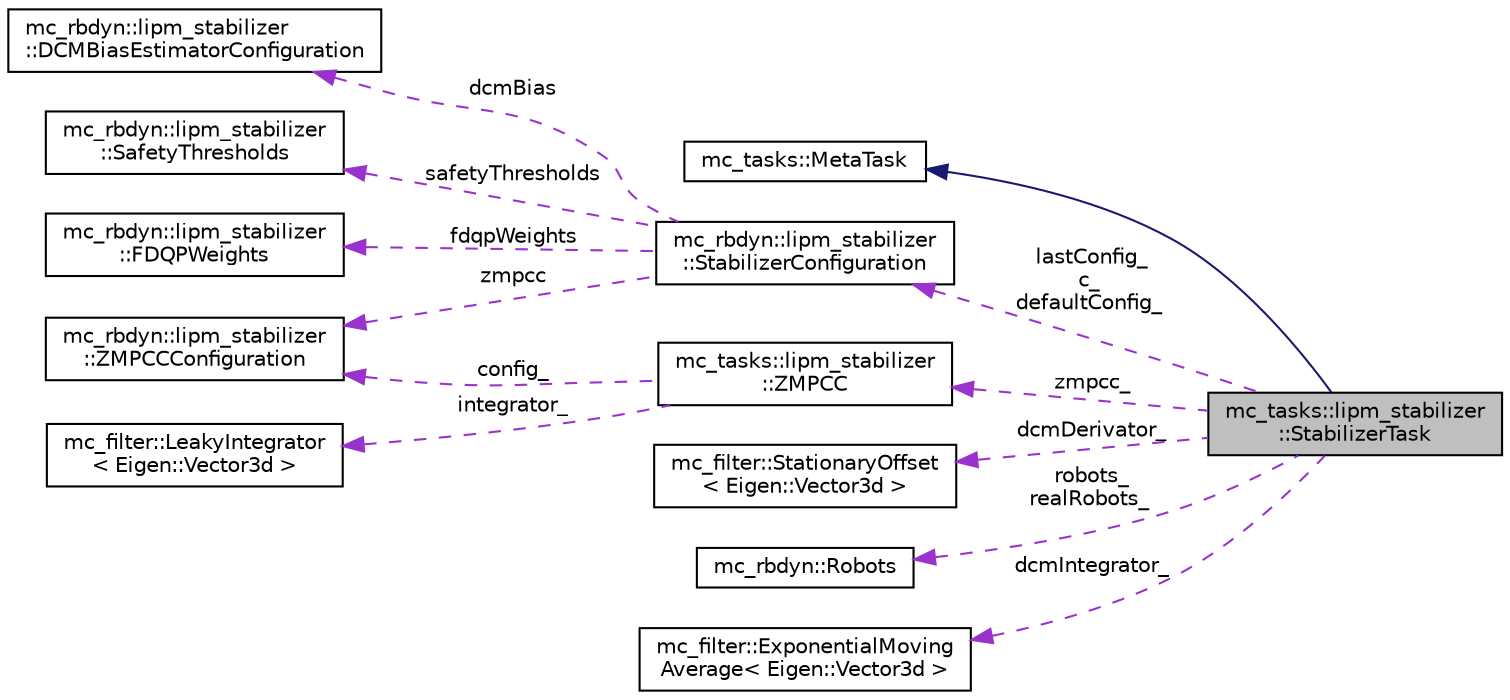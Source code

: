 digraph "mc_tasks::lipm_stabilizer::StabilizerTask"
{
 // INTERACTIVE_SVG=YES
  edge [fontname="Helvetica",fontsize="10",labelfontname="Helvetica",labelfontsize="10"];
  node [fontname="Helvetica",fontsize="10",shape=record];
  rankdir="LR";
  Node2 [label="mc_tasks::lipm_stabilizer\l::StabilizerTask",height=0.2,width=0.4,color="black", fillcolor="grey75", style="filled", fontcolor="black"];
  Node3 -> Node2 [dir="back",color="midnightblue",fontsize="10",style="solid",fontname="Helvetica"];
  Node3 [label="mc_tasks::MetaTask",height=0.2,width=0.4,color="black", fillcolor="white", style="filled",URL="$structmc__tasks_1_1MetaTask.html",tooltip="Represents a generic task. "];
  Node4 -> Node2 [dir="back",color="darkorchid3",fontsize="10",style="dashed",label=" lastConfig_\nc_\ndefaultConfig_" ,fontname="Helvetica"];
  Node4 [label="mc_rbdyn::lipm_stabilizer\l::StabilizerConfiguration",height=0.2,width=0.4,color="black", fillcolor="white", style="filled",URL="$structmc__rbdyn_1_1lipm__stabilizer_1_1StabilizerConfiguration.html",tooltip="Configuration of the LIPMStabilizer. This configuration is meant to be overriden from the RobotModule..."];
  Node5 -> Node4 [dir="back",color="darkorchid3",fontsize="10",style="dashed",label=" safetyThresholds" ,fontname="Helvetica"];
  Node5 [label="mc_rbdyn::lipm_stabilizer\l::SafetyThresholds",height=0.2,width=0.4,color="black", fillcolor="white", style="filled",URL="$structmc__rbdyn_1_1lipm__stabilizer_1_1SafetyThresholds.html",tooltip="Stabilizer safety thresholds. "];
  Node6 -> Node4 [dir="back",color="darkorchid3",fontsize="10",style="dashed",label=" fdqpWeights" ,fontname="Helvetica"];
  Node6 [label="mc_rbdyn::lipm_stabilizer\l::FDQPWeights",height=0.2,width=0.4,color="black", fillcolor="white", style="filled",URL="$structmc__rbdyn_1_1lipm__stabilizer_1_1FDQPWeights.html"];
  Node7 -> Node4 [dir="back",color="darkorchid3",fontsize="10",style="dashed",label=" zmpcc" ,fontname="Helvetica"];
  Node7 [label="mc_rbdyn::lipm_stabilizer\l::ZMPCCConfiguration",height=0.2,width=0.4,color="black", fillcolor="white", style="filled",URL="$structmc__rbdyn_1_1lipm__stabilizer_1_1ZMPCCConfiguration.html"];
  Node8 -> Node4 [dir="back",color="darkorchid3",fontsize="10",style="dashed",label=" dcmBias" ,fontname="Helvetica"];
  Node8 [label="mc_rbdyn::lipm_stabilizer\l::DCMBiasEstimatorConfiguration",height=0.2,width=0.4,color="black", fillcolor="white", style="filled",URL="$structmc__rbdyn_1_1lipm__stabilizer_1_1DCMBiasEstimatorConfiguration.html"];
  Node9 -> Node2 [dir="back",color="darkorchid3",fontsize="10",style="dashed",label=" zmpcc_" ,fontname="Helvetica"];
  Node9 [label="mc_tasks::lipm_stabilizer\l::ZMPCC",height=0.2,width=0.4,color="black", fillcolor="white", style="filled",URL="$structmc__tasks_1_1lipm__stabilizer_1_1ZMPCC.html"];
  Node7 -> Node9 [dir="back",color="darkorchid3",fontsize="10",style="dashed",label=" config_" ,fontname="Helvetica"];
  Node10 -> Node9 [dir="back",color="darkorchid3",fontsize="10",style="dashed",label=" integrator_" ,fontname="Helvetica"];
  Node10 [label="mc_filter::LeakyIntegrator\l\< Eigen::Vector3d \>",height=0.2,width=0.4,color="black", fillcolor="white", style="filled",URL="$structmc__filter_1_1LeakyIntegrator.html"];
  Node11 -> Node2 [dir="back",color="darkorchid3",fontsize="10",style="dashed",label=" dcmDerivator_" ,fontname="Helvetica"];
  Node11 [label="mc_filter::StationaryOffset\l\< Eigen::Vector3d \>",height=0.2,width=0.4,color="black", fillcolor="white", style="filled",URL="$structmc__filter_1_1StationaryOffset.html"];
  Node12 -> Node2 [dir="back",color="darkorchid3",fontsize="10",style="dashed",label=" robots_\nrealRobots_" ,fontname="Helvetica"];
  Node12 [label="mc_rbdyn::Robots",height=0.2,width=0.4,color="black", fillcolor="white", style="filled",URL="$structmc__rbdyn_1_1Robots.html"];
  Node13 -> Node2 [dir="back",color="darkorchid3",fontsize="10",style="dashed",label=" dcmIntegrator_" ,fontname="Helvetica"];
  Node13 [label="mc_filter::ExponentialMoving\lAverage\< Eigen::Vector3d \>",height=0.2,width=0.4,color="black", fillcolor="white", style="filled",URL="$structmc__filter_1_1ExponentialMovingAverage.html"];
}
